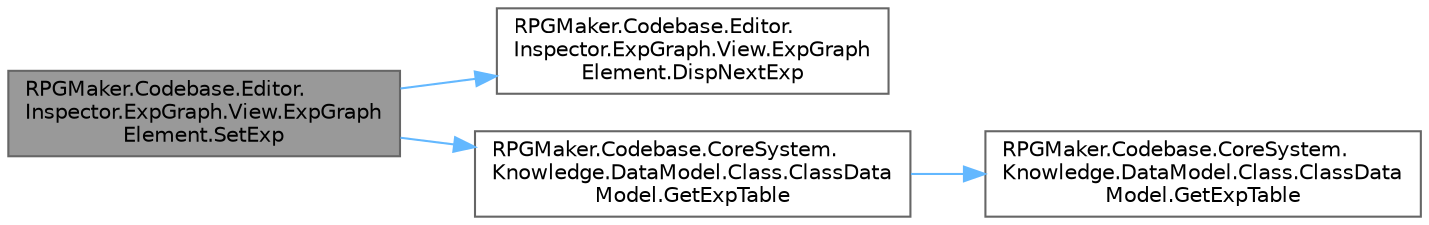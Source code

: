 digraph "RPGMaker.Codebase.Editor.Inspector.ExpGraph.View.ExpGraphElement.SetExp"
{
 // LATEX_PDF_SIZE
  bgcolor="transparent";
  edge [fontname=Helvetica,fontsize=10,labelfontname=Helvetica,labelfontsize=10];
  node [fontname=Helvetica,fontsize=10,shape=box,height=0.2,width=0.4];
  rankdir="LR";
  Node1 [id="Node000001",label="RPGMaker.Codebase.Editor.\lInspector.ExpGraph.View.ExpGraph\lElement.SetExp",height=0.2,width=0.4,color="gray40", fillcolor="grey60", style="filled", fontcolor="black",tooltip="経験値の値設定"];
  Node1 -> Node2 [id="edge1_Node000001_Node000002",color="steelblue1",style="solid",tooltip=" "];
  Node2 [id="Node000002",label="RPGMaker.Codebase.Editor.\lInspector.ExpGraph.View.ExpGraph\lElement.DispNextExp",height=0.2,width=0.4,color="grey40", fillcolor="white", style="filled",URL="$d1/d64/class_r_p_g_maker_1_1_codebase_1_1_editor_1_1_inspector_1_1_exp_graph_1_1_view_1_1_exp_graph_element.html#a78362bf82c73a29a57292e0f9b12a1a7",tooltip="レベルアップ経験値表示"];
  Node1 -> Node3 [id="edge2_Node000001_Node000003",color="steelblue1",style="solid",tooltip=" "];
  Node3 [id="Node000003",label="RPGMaker.Codebase.CoreSystem.\lKnowledge.DataModel.Class.ClassData\lModel.GetExpTable",height=0.2,width=0.4,color="grey40", fillcolor="white", style="filled",URL="$df/d3c/class_r_p_g_maker_1_1_codebase_1_1_core_system_1_1_knowledge_1_1_data_model_1_1_class_1_1_class_data_model.html#aba109ee5d1159842d6a5fc72ad14881b",tooltip="😁 経験値テーブル取得"];
  Node3 -> Node4 [id="edge3_Node000003_Node000004",color="steelblue1",style="solid",tooltip=" "];
  Node4 [id="Node000004",label="RPGMaker.Codebase.CoreSystem.\lKnowledge.DataModel.Class.ClassData\lModel.GetExpTable",height=0.2,width=0.4,color="grey40", fillcolor="white", style="filled",URL="$df/d3c/class_r_p_g_maker_1_1_codebase_1_1_core_system_1_1_knowledge_1_1_data_model_1_1_class_1_1_class_data_model.html#a5b37cd0b12c6cd95b5dfbc7dd9ecaac5",tooltip="経験値テーブル取得"];
}

